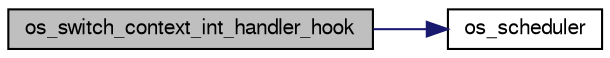 digraph G
{
  edge [fontname="FreeSans",fontsize="10",labelfontname="FreeSans",labelfontsize="10"];
  node [fontname="FreeSans",fontsize="10",shape=record];
  rankdir=LR;
  Node1 [label="os_switch_context_int_handler_hook",height=0.2,width=0.4,color="black", fillcolor="grey75", style="filled" fontcolor="black"];
  Node1 -> Node2 [color="midnightblue",fontsize="10",style="solid",fontname="FreeSans"];
  Node2 [label="os_scheduler",height=0.2,width=0.4,color="black", fillcolor="white", style="filled",URL="$os__core_8c.html#a20076b02ccddcff5a14e46779c909b7b",tooltip="This function will define the rules to change the task."];
}
